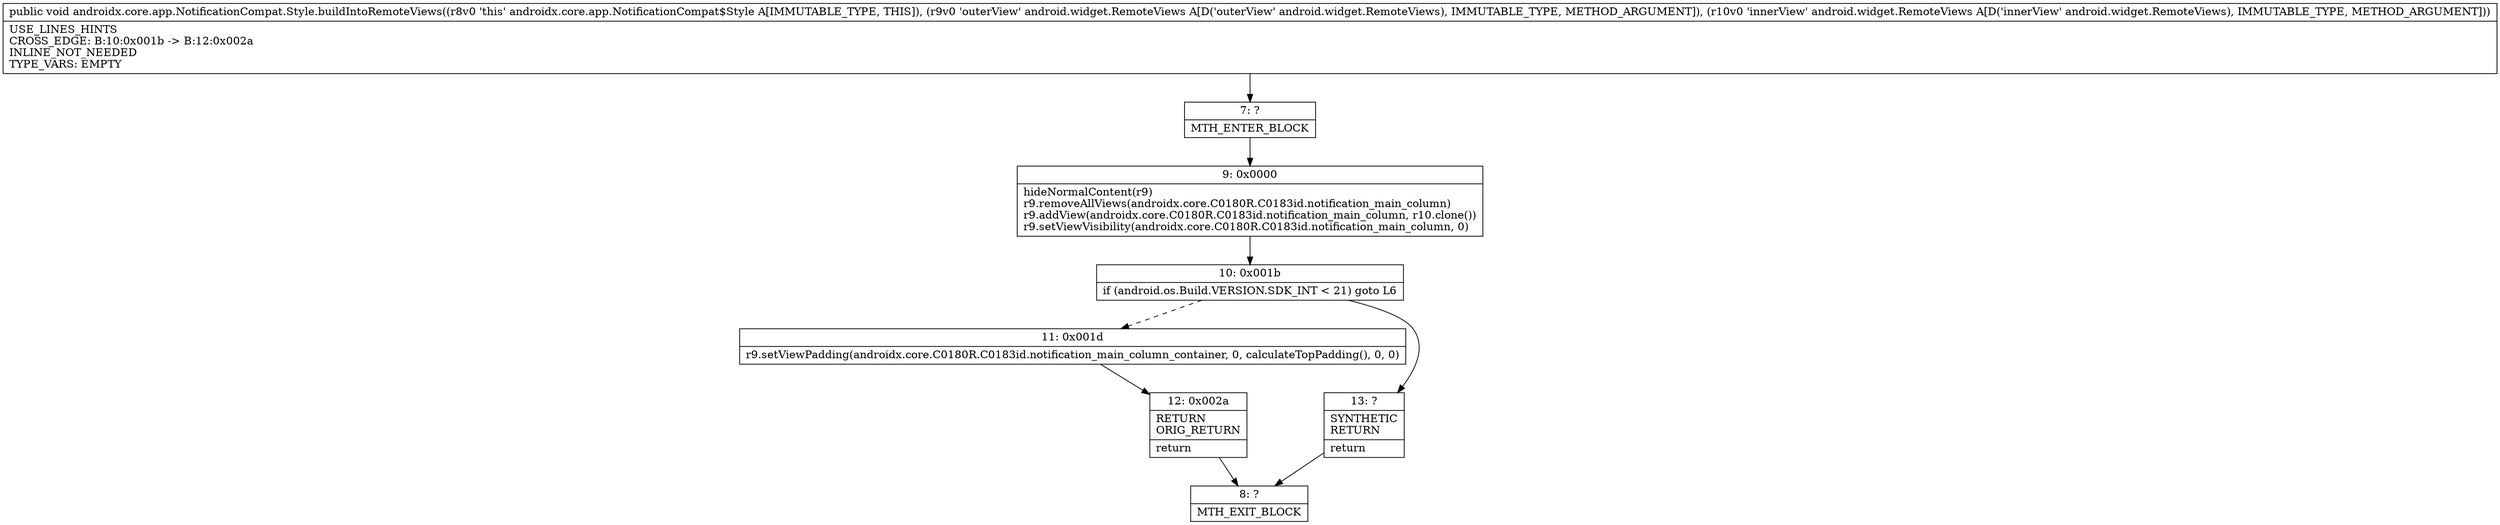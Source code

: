 digraph "CFG forandroidx.core.app.NotificationCompat.Style.buildIntoRemoteViews(Landroid\/widget\/RemoteViews;Landroid\/widget\/RemoteViews;)V" {
Node_7 [shape=record,label="{7\:\ ?|MTH_ENTER_BLOCK\l}"];
Node_9 [shape=record,label="{9\:\ 0x0000|hideNormalContent(r9)\lr9.removeAllViews(androidx.core.C0180R.C0183id.notification_main_column)\lr9.addView(androidx.core.C0180R.C0183id.notification_main_column, r10.clone())\lr9.setViewVisibility(androidx.core.C0180R.C0183id.notification_main_column, 0)\l}"];
Node_10 [shape=record,label="{10\:\ 0x001b|if (android.os.Build.VERSION.SDK_INT \< 21) goto L6\l}"];
Node_11 [shape=record,label="{11\:\ 0x001d|r9.setViewPadding(androidx.core.C0180R.C0183id.notification_main_column_container, 0, calculateTopPadding(), 0, 0)\l}"];
Node_12 [shape=record,label="{12\:\ 0x002a|RETURN\lORIG_RETURN\l|return\l}"];
Node_8 [shape=record,label="{8\:\ ?|MTH_EXIT_BLOCK\l}"];
Node_13 [shape=record,label="{13\:\ ?|SYNTHETIC\lRETURN\l|return\l}"];
MethodNode[shape=record,label="{public void androidx.core.app.NotificationCompat.Style.buildIntoRemoteViews((r8v0 'this' androidx.core.app.NotificationCompat$Style A[IMMUTABLE_TYPE, THIS]), (r9v0 'outerView' android.widget.RemoteViews A[D('outerView' android.widget.RemoteViews), IMMUTABLE_TYPE, METHOD_ARGUMENT]), (r10v0 'innerView' android.widget.RemoteViews A[D('innerView' android.widget.RemoteViews), IMMUTABLE_TYPE, METHOD_ARGUMENT]))  | USE_LINES_HINTS\lCROSS_EDGE: B:10:0x001b \-\> B:12:0x002a\lINLINE_NOT_NEEDED\lTYPE_VARS: EMPTY\l}"];
MethodNode -> Node_7;Node_7 -> Node_9;
Node_9 -> Node_10;
Node_10 -> Node_11[style=dashed];
Node_10 -> Node_13;
Node_11 -> Node_12;
Node_12 -> Node_8;
Node_13 -> Node_8;
}

